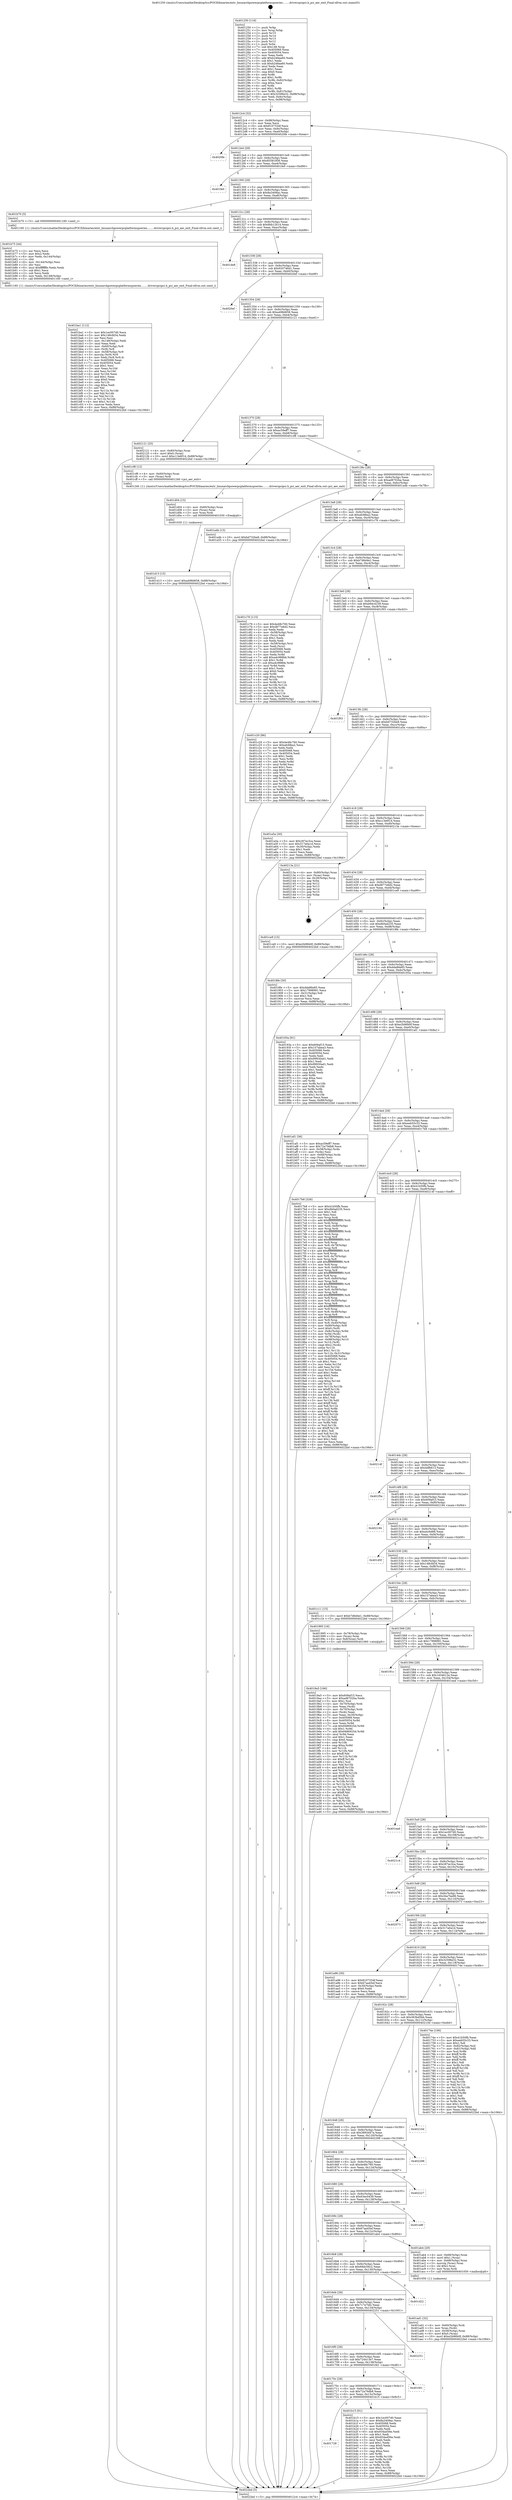 digraph "0x401250" {
  label = "0x401250 (/mnt/c/Users/mathe/Desktop/tcc/POCII/binaries/extr_linuxarchpowerpcplatformspseries........driverspcipci.h_pci_aer_exit_Final-ollvm.out::main(0))"
  labelloc = "t"
  node[shape=record]

  Entry [label="",width=0.3,height=0.3,shape=circle,fillcolor=black,style=filled]
  "0x4012c4" [label="{
     0x4012c4 [32]\l
     | [instrs]\l
     &nbsp;&nbsp;0x4012c4 \<+6\>: mov -0x88(%rbp),%eax\l
     &nbsp;&nbsp;0x4012ca \<+2\>: mov %eax,%ecx\l
     &nbsp;&nbsp;0x4012cc \<+6\>: sub $0x8107334f,%ecx\l
     &nbsp;&nbsp;0x4012d2 \<+6\>: mov %eax,-0x9c(%rbp)\l
     &nbsp;&nbsp;0x4012d8 \<+6\>: mov %ecx,-0xa0(%rbp)\l
     &nbsp;&nbsp;0x4012de \<+6\>: je 00000000004020fe \<main+0xeae\>\l
  }"]
  "0x4020fe" [label="{
     0x4020fe\l
  }", style=dashed]
  "0x4012e4" [label="{
     0x4012e4 [28]\l
     | [instrs]\l
     &nbsp;&nbsp;0x4012e4 \<+5\>: jmp 00000000004012e9 \<main+0x99\>\l
     &nbsp;&nbsp;0x4012e9 \<+6\>: mov -0x9c(%rbp),%eax\l
     &nbsp;&nbsp;0x4012ef \<+5\>: sub $0x85581856,%eax\l
     &nbsp;&nbsp;0x4012f4 \<+6\>: mov %eax,-0xa4(%rbp)\l
     &nbsp;&nbsp;0x4012fa \<+6\>: je 0000000000401fe0 \<main+0xd90\>\l
  }"]
  Exit [label="",width=0.3,height=0.3,shape=circle,fillcolor=black,style=filled,peripheries=2]
  "0x401fe0" [label="{
     0x401fe0\l
  }", style=dashed]
  "0x401300" [label="{
     0x401300 [28]\l
     | [instrs]\l
     &nbsp;&nbsp;0x401300 \<+5\>: jmp 0000000000401305 \<main+0xb5\>\l
     &nbsp;&nbsp;0x401305 \<+6\>: mov -0x9c(%rbp),%eax\l
     &nbsp;&nbsp;0x40130b \<+5\>: sub $0x8a3408ac,%eax\l
     &nbsp;&nbsp;0x401310 \<+6\>: mov %eax,-0xa8(%rbp)\l
     &nbsp;&nbsp;0x401316 \<+6\>: je 0000000000401b70 \<main+0x920\>\l
  }"]
  "0x401d13" [label="{
     0x401d13 [15]\l
     | [instrs]\l
     &nbsp;&nbsp;0x401d13 \<+10\>: movl $0xa498d658,-0x88(%rbp)\l
     &nbsp;&nbsp;0x401d1d \<+5\>: jmp 00000000004022bd \<main+0x106d\>\l
  }"]
  "0x401b70" [label="{
     0x401b70 [5]\l
     | [instrs]\l
     &nbsp;&nbsp;0x401b70 \<+5\>: call 0000000000401160 \<next_i\>\l
     | [calls]\l
     &nbsp;&nbsp;0x401160 \{1\} (/mnt/c/Users/mathe/Desktop/tcc/POCII/binaries/extr_linuxarchpowerpcplatformspseries........driverspcipci.h_pci_aer_exit_Final-ollvm.out::next_i)\l
  }"]
  "0x40131c" [label="{
     0x40131c [28]\l
     | [instrs]\l
     &nbsp;&nbsp;0x40131c \<+5\>: jmp 0000000000401321 \<main+0xd1\>\l
     &nbsp;&nbsp;0x401321 \<+6\>: mov -0x9c(%rbp),%eax\l
     &nbsp;&nbsp;0x401327 \<+5\>: sub $0x8bb12b14,%eax\l
     &nbsp;&nbsp;0x40132c \<+6\>: mov %eax,-0xac(%rbp)\l
     &nbsp;&nbsp;0x401332 \<+6\>: je 0000000000401de8 \<main+0xb98\>\l
  }"]
  "0x401d04" [label="{
     0x401d04 [15]\l
     | [instrs]\l
     &nbsp;&nbsp;0x401d04 \<+4\>: mov -0x60(%rbp),%rax\l
     &nbsp;&nbsp;0x401d08 \<+3\>: mov (%rax),%rax\l
     &nbsp;&nbsp;0x401d0b \<+3\>: mov %rax,%rdi\l
     &nbsp;&nbsp;0x401d0e \<+5\>: call 0000000000401030 \<free@plt\>\l
     | [calls]\l
     &nbsp;&nbsp;0x401030 \{1\} (unknown)\l
  }"]
  "0x401de8" [label="{
     0x401de8\l
  }", style=dashed]
  "0x401338" [label="{
     0x401338 [28]\l
     | [instrs]\l
     &nbsp;&nbsp;0x401338 \<+5\>: jmp 000000000040133d \<main+0xed\>\l
     &nbsp;&nbsp;0x40133d \<+6\>: mov -0x9c(%rbp),%eax\l
     &nbsp;&nbsp;0x401343 \<+5\>: sub $0x920746d1,%eax\l
     &nbsp;&nbsp;0x401348 \<+6\>: mov %eax,-0xb0(%rbp)\l
     &nbsp;&nbsp;0x40134e \<+6\>: je 00000000004020ef \<main+0xe9f\>\l
  }"]
  "0x401ba1" [label="{
     0x401ba1 [112]\l
     | [instrs]\l
     &nbsp;&nbsp;0x401ba1 \<+5\>: mov $0x1ec007d0,%ecx\l
     &nbsp;&nbsp;0x401ba6 \<+5\>: mov $0x148cfd34,%edx\l
     &nbsp;&nbsp;0x401bab \<+2\>: xor %esi,%esi\l
     &nbsp;&nbsp;0x401bad \<+6\>: mov -0x148(%rbp),%edi\l
     &nbsp;&nbsp;0x401bb3 \<+3\>: imul %eax,%edi\l
     &nbsp;&nbsp;0x401bb6 \<+4\>: mov -0x60(%rbp),%r8\l
     &nbsp;&nbsp;0x401bba \<+3\>: mov (%r8),%r8\l
     &nbsp;&nbsp;0x401bbd \<+4\>: mov -0x58(%rbp),%r9\l
     &nbsp;&nbsp;0x401bc1 \<+3\>: movslq (%r9),%r9\l
     &nbsp;&nbsp;0x401bc4 \<+4\>: mov %edi,(%r8,%r9,4)\l
     &nbsp;&nbsp;0x401bc8 \<+7\>: mov 0x405068,%eax\l
     &nbsp;&nbsp;0x401bcf \<+7\>: mov 0x405054,%edi\l
     &nbsp;&nbsp;0x401bd6 \<+3\>: sub $0x1,%esi\l
     &nbsp;&nbsp;0x401bd9 \<+3\>: mov %eax,%r10d\l
     &nbsp;&nbsp;0x401bdc \<+3\>: add %esi,%r10d\l
     &nbsp;&nbsp;0x401bdf \<+4\>: imul %r10d,%eax\l
     &nbsp;&nbsp;0x401be3 \<+3\>: and $0x1,%eax\l
     &nbsp;&nbsp;0x401be6 \<+3\>: cmp $0x0,%eax\l
     &nbsp;&nbsp;0x401be9 \<+4\>: sete %r11b\l
     &nbsp;&nbsp;0x401bed \<+3\>: cmp $0xa,%edi\l
     &nbsp;&nbsp;0x401bf0 \<+3\>: setl %bl\l
     &nbsp;&nbsp;0x401bf3 \<+3\>: mov %r11b,%r14b\l
     &nbsp;&nbsp;0x401bf6 \<+3\>: and %bl,%r14b\l
     &nbsp;&nbsp;0x401bf9 \<+3\>: xor %bl,%r11b\l
     &nbsp;&nbsp;0x401bfc \<+3\>: or %r11b,%r14b\l
     &nbsp;&nbsp;0x401bff \<+4\>: test $0x1,%r14b\l
     &nbsp;&nbsp;0x401c03 \<+3\>: cmovne %edx,%ecx\l
     &nbsp;&nbsp;0x401c06 \<+6\>: mov %ecx,-0x88(%rbp)\l
     &nbsp;&nbsp;0x401c0c \<+5\>: jmp 00000000004022bd \<main+0x106d\>\l
  }"]
  "0x4020ef" [label="{
     0x4020ef\l
  }", style=dashed]
  "0x401354" [label="{
     0x401354 [28]\l
     | [instrs]\l
     &nbsp;&nbsp;0x401354 \<+5\>: jmp 0000000000401359 \<main+0x109\>\l
     &nbsp;&nbsp;0x401359 \<+6\>: mov -0x9c(%rbp),%eax\l
     &nbsp;&nbsp;0x40135f \<+5\>: sub $0xa498d658,%eax\l
     &nbsp;&nbsp;0x401364 \<+6\>: mov %eax,-0xb4(%rbp)\l
     &nbsp;&nbsp;0x40136a \<+6\>: je 0000000000402121 \<main+0xed1\>\l
  }"]
  "0x401b75" [label="{
     0x401b75 [44]\l
     | [instrs]\l
     &nbsp;&nbsp;0x401b75 \<+2\>: xor %ecx,%ecx\l
     &nbsp;&nbsp;0x401b77 \<+5\>: mov $0x2,%edx\l
     &nbsp;&nbsp;0x401b7c \<+6\>: mov %edx,-0x144(%rbp)\l
     &nbsp;&nbsp;0x401b82 \<+1\>: cltd\l
     &nbsp;&nbsp;0x401b83 \<+6\>: mov -0x144(%rbp),%esi\l
     &nbsp;&nbsp;0x401b89 \<+2\>: idiv %esi\l
     &nbsp;&nbsp;0x401b8b \<+6\>: imul $0xfffffffe,%edx,%edx\l
     &nbsp;&nbsp;0x401b91 \<+3\>: sub $0x1,%ecx\l
     &nbsp;&nbsp;0x401b94 \<+2\>: sub %ecx,%edx\l
     &nbsp;&nbsp;0x401b96 \<+6\>: mov %edx,-0x148(%rbp)\l
     &nbsp;&nbsp;0x401b9c \<+5\>: call 0000000000401160 \<next_i\>\l
     | [calls]\l
     &nbsp;&nbsp;0x401160 \{1\} (/mnt/c/Users/mathe/Desktop/tcc/POCII/binaries/extr_linuxarchpowerpcplatformspseries........driverspcipci.h_pci_aer_exit_Final-ollvm.out::next_i)\l
  }"]
  "0x402121" [label="{
     0x402121 [25]\l
     | [instrs]\l
     &nbsp;&nbsp;0x402121 \<+4\>: mov -0x80(%rbp),%rax\l
     &nbsp;&nbsp;0x402125 \<+6\>: movl $0x0,(%rax)\l
     &nbsp;&nbsp;0x40212b \<+10\>: movl $0xc13e6f14,-0x88(%rbp)\l
     &nbsp;&nbsp;0x402135 \<+5\>: jmp 00000000004022bd \<main+0x106d\>\l
  }"]
  "0x401370" [label="{
     0x401370 [28]\l
     | [instrs]\l
     &nbsp;&nbsp;0x401370 \<+5\>: jmp 0000000000401375 \<main+0x125\>\l
     &nbsp;&nbsp;0x401375 \<+6\>: mov -0x9c(%rbp),%eax\l
     &nbsp;&nbsp;0x40137b \<+5\>: sub $0xac59eff7,%eax\l
     &nbsp;&nbsp;0x401380 \<+6\>: mov %eax,-0xb8(%rbp)\l
     &nbsp;&nbsp;0x401386 \<+6\>: je 0000000000401cf8 \<main+0xaa8\>\l
  }"]
  "0x401728" [label="{
     0x401728\l
  }", style=dashed]
  "0x401cf8" [label="{
     0x401cf8 [12]\l
     | [instrs]\l
     &nbsp;&nbsp;0x401cf8 \<+4\>: mov -0x60(%rbp),%rax\l
     &nbsp;&nbsp;0x401cfc \<+3\>: mov (%rax),%rdi\l
     &nbsp;&nbsp;0x401cff \<+5\>: call 0000000000401240 \<pci_aer_exit\>\l
     | [calls]\l
     &nbsp;&nbsp;0x401240 \{1\} (/mnt/c/Users/mathe/Desktop/tcc/POCII/binaries/extr_linuxarchpowerpcplatformspseries........driverspcipci.h_pci_aer_exit_Final-ollvm.out::pci_aer_exit)\l
  }"]
  "0x40138c" [label="{
     0x40138c [28]\l
     | [instrs]\l
     &nbsp;&nbsp;0x40138c \<+5\>: jmp 0000000000401391 \<main+0x141\>\l
     &nbsp;&nbsp;0x401391 \<+6\>: mov -0x9c(%rbp),%eax\l
     &nbsp;&nbsp;0x401397 \<+5\>: sub $0xad8702ba,%eax\l
     &nbsp;&nbsp;0x40139c \<+6\>: mov %eax,-0xbc(%rbp)\l
     &nbsp;&nbsp;0x4013a2 \<+6\>: je 0000000000401a4b \<main+0x7fb\>\l
  }"]
  "0x401b15" [label="{
     0x401b15 [91]\l
     | [instrs]\l
     &nbsp;&nbsp;0x401b15 \<+5\>: mov $0x1ec007d0,%eax\l
     &nbsp;&nbsp;0x401b1a \<+5\>: mov $0x8a3408ac,%ecx\l
     &nbsp;&nbsp;0x401b1f \<+7\>: mov 0x405068,%edx\l
     &nbsp;&nbsp;0x401b26 \<+7\>: mov 0x405054,%esi\l
     &nbsp;&nbsp;0x401b2d \<+2\>: mov %edx,%edi\l
     &nbsp;&nbsp;0x401b2f \<+6\>: sub $0x934ad56e,%edi\l
     &nbsp;&nbsp;0x401b35 \<+3\>: sub $0x1,%edi\l
     &nbsp;&nbsp;0x401b38 \<+6\>: add $0x934ad56e,%edi\l
     &nbsp;&nbsp;0x401b3e \<+3\>: imul %edi,%edx\l
     &nbsp;&nbsp;0x401b41 \<+3\>: and $0x1,%edx\l
     &nbsp;&nbsp;0x401b44 \<+3\>: cmp $0x0,%edx\l
     &nbsp;&nbsp;0x401b47 \<+4\>: sete %r8b\l
     &nbsp;&nbsp;0x401b4b \<+3\>: cmp $0xa,%esi\l
     &nbsp;&nbsp;0x401b4e \<+4\>: setl %r9b\l
     &nbsp;&nbsp;0x401b52 \<+3\>: mov %r8b,%r10b\l
     &nbsp;&nbsp;0x401b55 \<+3\>: and %r9b,%r10b\l
     &nbsp;&nbsp;0x401b58 \<+3\>: xor %r9b,%r8b\l
     &nbsp;&nbsp;0x401b5b \<+3\>: or %r8b,%r10b\l
     &nbsp;&nbsp;0x401b5e \<+4\>: test $0x1,%r10b\l
     &nbsp;&nbsp;0x401b62 \<+3\>: cmovne %ecx,%eax\l
     &nbsp;&nbsp;0x401b65 \<+6\>: mov %eax,-0x88(%rbp)\l
     &nbsp;&nbsp;0x401b6b \<+5\>: jmp 00000000004022bd \<main+0x106d\>\l
  }"]
  "0x401a4b" [label="{
     0x401a4b [15]\l
     | [instrs]\l
     &nbsp;&nbsp;0x401a4b \<+10\>: movl $0xbd732be9,-0x88(%rbp)\l
     &nbsp;&nbsp;0x401a55 \<+5\>: jmp 00000000004022bd \<main+0x106d\>\l
  }"]
  "0x4013a8" [label="{
     0x4013a8 [28]\l
     | [instrs]\l
     &nbsp;&nbsp;0x4013a8 \<+5\>: jmp 00000000004013ad \<main+0x15d\>\l
     &nbsp;&nbsp;0x4013ad \<+6\>: mov -0x9c(%rbp),%eax\l
     &nbsp;&nbsp;0x4013b3 \<+5\>: sub $0xafcfdba2,%eax\l
     &nbsp;&nbsp;0x4013b8 \<+6\>: mov %eax,-0xc0(%rbp)\l
     &nbsp;&nbsp;0x4013be \<+6\>: je 0000000000401c76 \<main+0xa26\>\l
  }"]
  "0x40170c" [label="{
     0x40170c [28]\l
     | [instrs]\l
     &nbsp;&nbsp;0x40170c \<+5\>: jmp 0000000000401711 \<main+0x4c1\>\l
     &nbsp;&nbsp;0x401711 \<+6\>: mov -0x9c(%rbp),%eax\l
     &nbsp;&nbsp;0x401717 \<+5\>: sub $0x72a79db8,%eax\l
     &nbsp;&nbsp;0x40171c \<+6\>: mov %eax,-0x13c(%rbp)\l
     &nbsp;&nbsp;0x401722 \<+6\>: je 0000000000401b15 \<main+0x8c5\>\l
  }"]
  "0x401c76" [label="{
     0x401c76 [115]\l
     | [instrs]\l
     &nbsp;&nbsp;0x401c76 \<+5\>: mov $0x4e48c760,%eax\l
     &nbsp;&nbsp;0x401c7b \<+5\>: mov $0xd877e6d2,%ecx\l
     &nbsp;&nbsp;0x401c80 \<+2\>: xor %edx,%edx\l
     &nbsp;&nbsp;0x401c82 \<+4\>: mov -0x58(%rbp),%rsi\l
     &nbsp;&nbsp;0x401c86 \<+2\>: mov (%rsi),%edi\l
     &nbsp;&nbsp;0x401c88 \<+3\>: sub $0x1,%edx\l
     &nbsp;&nbsp;0x401c8b \<+2\>: sub %edx,%edi\l
     &nbsp;&nbsp;0x401c8d \<+4\>: mov -0x58(%rbp),%rsi\l
     &nbsp;&nbsp;0x401c91 \<+2\>: mov %edi,(%rsi)\l
     &nbsp;&nbsp;0x401c93 \<+7\>: mov 0x405068,%edx\l
     &nbsp;&nbsp;0x401c9a \<+7\>: mov 0x405054,%edi\l
     &nbsp;&nbsp;0x401ca1 \<+3\>: mov %edx,%r8d\l
     &nbsp;&nbsp;0x401ca4 \<+7\>: add $0xa4c988bb,%r8d\l
     &nbsp;&nbsp;0x401cab \<+4\>: sub $0x1,%r8d\l
     &nbsp;&nbsp;0x401caf \<+7\>: sub $0xa4c988bb,%r8d\l
     &nbsp;&nbsp;0x401cb6 \<+4\>: imul %r8d,%edx\l
     &nbsp;&nbsp;0x401cba \<+3\>: and $0x1,%edx\l
     &nbsp;&nbsp;0x401cbd \<+3\>: cmp $0x0,%edx\l
     &nbsp;&nbsp;0x401cc0 \<+4\>: sete %r9b\l
     &nbsp;&nbsp;0x401cc4 \<+3\>: cmp $0xa,%edi\l
     &nbsp;&nbsp;0x401cc7 \<+4\>: setl %r10b\l
     &nbsp;&nbsp;0x401ccb \<+3\>: mov %r9b,%r11b\l
     &nbsp;&nbsp;0x401cce \<+3\>: and %r10b,%r11b\l
     &nbsp;&nbsp;0x401cd1 \<+3\>: xor %r10b,%r9b\l
     &nbsp;&nbsp;0x401cd4 \<+3\>: or %r9b,%r11b\l
     &nbsp;&nbsp;0x401cd7 \<+4\>: test $0x1,%r11b\l
     &nbsp;&nbsp;0x401cdb \<+3\>: cmovne %ecx,%eax\l
     &nbsp;&nbsp;0x401cde \<+6\>: mov %eax,-0x88(%rbp)\l
     &nbsp;&nbsp;0x401ce4 \<+5\>: jmp 00000000004022bd \<main+0x106d\>\l
  }"]
  "0x4013c4" [label="{
     0x4013c4 [28]\l
     | [instrs]\l
     &nbsp;&nbsp;0x4013c4 \<+5\>: jmp 00000000004013c9 \<main+0x179\>\l
     &nbsp;&nbsp;0x4013c9 \<+6\>: mov -0x9c(%rbp),%eax\l
     &nbsp;&nbsp;0x4013cf \<+5\>: sub $0xb7d6d4e1,%eax\l
     &nbsp;&nbsp;0x4013d4 \<+6\>: mov %eax,-0xc4(%rbp)\l
     &nbsp;&nbsp;0x4013da \<+6\>: je 0000000000401c20 \<main+0x9d0\>\l
  }"]
  "0x401fd1" [label="{
     0x401fd1\l
  }", style=dashed]
  "0x401c20" [label="{
     0x401c20 [86]\l
     | [instrs]\l
     &nbsp;&nbsp;0x401c20 \<+5\>: mov $0x4e48c760,%eax\l
     &nbsp;&nbsp;0x401c25 \<+5\>: mov $0xafcfdba2,%ecx\l
     &nbsp;&nbsp;0x401c2a \<+2\>: xor %edx,%edx\l
     &nbsp;&nbsp;0x401c2c \<+7\>: mov 0x405068,%esi\l
     &nbsp;&nbsp;0x401c33 \<+7\>: mov 0x405054,%edi\l
     &nbsp;&nbsp;0x401c3a \<+3\>: sub $0x1,%edx\l
     &nbsp;&nbsp;0x401c3d \<+3\>: mov %esi,%r8d\l
     &nbsp;&nbsp;0x401c40 \<+3\>: add %edx,%r8d\l
     &nbsp;&nbsp;0x401c43 \<+4\>: imul %r8d,%esi\l
     &nbsp;&nbsp;0x401c47 \<+3\>: and $0x1,%esi\l
     &nbsp;&nbsp;0x401c4a \<+3\>: cmp $0x0,%esi\l
     &nbsp;&nbsp;0x401c4d \<+4\>: sete %r9b\l
     &nbsp;&nbsp;0x401c51 \<+3\>: cmp $0xa,%edi\l
     &nbsp;&nbsp;0x401c54 \<+4\>: setl %r10b\l
     &nbsp;&nbsp;0x401c58 \<+3\>: mov %r9b,%r11b\l
     &nbsp;&nbsp;0x401c5b \<+3\>: and %r10b,%r11b\l
     &nbsp;&nbsp;0x401c5e \<+3\>: xor %r10b,%r9b\l
     &nbsp;&nbsp;0x401c61 \<+3\>: or %r9b,%r11b\l
     &nbsp;&nbsp;0x401c64 \<+4\>: test $0x1,%r11b\l
     &nbsp;&nbsp;0x401c68 \<+3\>: cmovne %ecx,%eax\l
     &nbsp;&nbsp;0x401c6b \<+6\>: mov %eax,-0x88(%rbp)\l
     &nbsp;&nbsp;0x401c71 \<+5\>: jmp 00000000004022bd \<main+0x106d\>\l
  }"]
  "0x4013e0" [label="{
     0x4013e0 [28]\l
     | [instrs]\l
     &nbsp;&nbsp;0x4013e0 \<+5\>: jmp 00000000004013e5 \<main+0x195\>\l
     &nbsp;&nbsp;0x4013e5 \<+6\>: mov -0x9c(%rbp),%eax\l
     &nbsp;&nbsp;0x4013eb \<+5\>: sub $0xb84c4239,%eax\l
     &nbsp;&nbsp;0x4013f0 \<+6\>: mov %eax,-0xc8(%rbp)\l
     &nbsp;&nbsp;0x4013f6 \<+6\>: je 0000000000401f03 \<main+0xcb3\>\l
  }"]
  "0x4016f0" [label="{
     0x4016f0 [28]\l
     | [instrs]\l
     &nbsp;&nbsp;0x4016f0 \<+5\>: jmp 00000000004016f5 \<main+0x4a5\>\l
     &nbsp;&nbsp;0x4016f5 \<+6\>: mov -0x9c(%rbp),%eax\l
     &nbsp;&nbsp;0x4016fb \<+5\>: sub $0x724413e7,%eax\l
     &nbsp;&nbsp;0x401700 \<+6\>: mov %eax,-0x138(%rbp)\l
     &nbsp;&nbsp;0x401706 \<+6\>: je 0000000000401fd1 \<main+0xd81\>\l
  }"]
  "0x401f03" [label="{
     0x401f03\l
  }", style=dashed]
  "0x4013fc" [label="{
     0x4013fc [28]\l
     | [instrs]\l
     &nbsp;&nbsp;0x4013fc \<+5\>: jmp 0000000000401401 \<main+0x1b1\>\l
     &nbsp;&nbsp;0x401401 \<+6\>: mov -0x9c(%rbp),%eax\l
     &nbsp;&nbsp;0x401407 \<+5\>: sub $0xbd732be9,%eax\l
     &nbsp;&nbsp;0x40140c \<+6\>: mov %eax,-0xcc(%rbp)\l
     &nbsp;&nbsp;0x401412 \<+6\>: je 0000000000401a5a \<main+0x80a\>\l
  }"]
  "0x402251" [label="{
     0x402251\l
  }", style=dashed]
  "0x401a5a" [label="{
     0x401a5a [30]\l
     | [instrs]\l
     &nbsp;&nbsp;0x401a5a \<+5\>: mov $0x287ec3ca,%eax\l
     &nbsp;&nbsp;0x401a5f \<+5\>: mov $0x317a0a1d,%ecx\l
     &nbsp;&nbsp;0x401a64 \<+3\>: mov -0x30(%rbp),%edx\l
     &nbsp;&nbsp;0x401a67 \<+3\>: cmp $0x1,%edx\l
     &nbsp;&nbsp;0x401a6a \<+3\>: cmovl %ecx,%eax\l
     &nbsp;&nbsp;0x401a6d \<+6\>: mov %eax,-0x88(%rbp)\l
     &nbsp;&nbsp;0x401a73 \<+5\>: jmp 00000000004022bd \<main+0x106d\>\l
  }"]
  "0x401418" [label="{
     0x401418 [28]\l
     | [instrs]\l
     &nbsp;&nbsp;0x401418 \<+5\>: jmp 000000000040141d \<main+0x1cd\>\l
     &nbsp;&nbsp;0x40141d \<+6\>: mov -0x9c(%rbp),%eax\l
     &nbsp;&nbsp;0x401423 \<+5\>: sub $0xc13e6f14,%eax\l
     &nbsp;&nbsp;0x401428 \<+6\>: mov %eax,-0xd0(%rbp)\l
     &nbsp;&nbsp;0x40142e \<+6\>: je 000000000040213a \<main+0xeea\>\l
  }"]
  "0x4016d4" [label="{
     0x4016d4 [28]\l
     | [instrs]\l
     &nbsp;&nbsp;0x4016d4 \<+5\>: jmp 00000000004016d9 \<main+0x489\>\l
     &nbsp;&nbsp;0x4016d9 \<+6\>: mov -0x9c(%rbp),%eax\l
     &nbsp;&nbsp;0x4016df \<+5\>: sub $0x717e7bfc,%eax\l
     &nbsp;&nbsp;0x4016e4 \<+6\>: mov %eax,-0x134(%rbp)\l
     &nbsp;&nbsp;0x4016ea \<+6\>: je 0000000000402251 \<main+0x1001\>\l
  }"]
  "0x40213a" [label="{
     0x40213a [21]\l
     | [instrs]\l
     &nbsp;&nbsp;0x40213a \<+4\>: mov -0x80(%rbp),%rax\l
     &nbsp;&nbsp;0x40213e \<+2\>: mov (%rax),%eax\l
     &nbsp;&nbsp;0x402140 \<+4\>: lea -0x28(%rbp),%rsp\l
     &nbsp;&nbsp;0x402144 \<+1\>: pop %rbx\l
     &nbsp;&nbsp;0x402145 \<+2\>: pop %r12\l
     &nbsp;&nbsp;0x402147 \<+2\>: pop %r13\l
     &nbsp;&nbsp;0x402149 \<+2\>: pop %r14\l
     &nbsp;&nbsp;0x40214b \<+2\>: pop %r15\l
     &nbsp;&nbsp;0x40214d \<+1\>: pop %rbp\l
     &nbsp;&nbsp;0x40214e \<+1\>: ret\l
  }"]
  "0x401434" [label="{
     0x401434 [28]\l
     | [instrs]\l
     &nbsp;&nbsp;0x401434 \<+5\>: jmp 0000000000401439 \<main+0x1e9\>\l
     &nbsp;&nbsp;0x401439 \<+6\>: mov -0x9c(%rbp),%eax\l
     &nbsp;&nbsp;0x40143f \<+5\>: sub $0xd877e6d2,%eax\l
     &nbsp;&nbsp;0x401444 \<+6\>: mov %eax,-0xd4(%rbp)\l
     &nbsp;&nbsp;0x40144a \<+6\>: je 0000000000401ce9 \<main+0xa99\>\l
  }"]
  "0x401d22" [label="{
     0x401d22\l
  }", style=dashed]
  "0x401ce9" [label="{
     0x401ce9 [15]\l
     | [instrs]\l
     &nbsp;&nbsp;0x401ce9 \<+10\>: movl $0xe2b96b0f,-0x88(%rbp)\l
     &nbsp;&nbsp;0x401cf3 \<+5\>: jmp 00000000004022bd \<main+0x106d\>\l
  }"]
  "0x401450" [label="{
     0x401450 [28]\l
     | [instrs]\l
     &nbsp;&nbsp;0x401450 \<+5\>: jmp 0000000000401455 \<main+0x205\>\l
     &nbsp;&nbsp;0x401455 \<+6\>: mov -0x9c(%rbp),%eax\l
     &nbsp;&nbsp;0x40145b \<+5\>: sub $0xdb0ad235,%eax\l
     &nbsp;&nbsp;0x401460 \<+6\>: mov %eax,-0xd8(%rbp)\l
     &nbsp;&nbsp;0x401466 \<+6\>: je 00000000004018fe \<main+0x6ae\>\l
  }"]
  "0x401ad1" [label="{
     0x401ad1 [32]\l
     | [instrs]\l
     &nbsp;&nbsp;0x401ad1 \<+4\>: mov -0x60(%rbp),%rdi\l
     &nbsp;&nbsp;0x401ad5 \<+3\>: mov %rax,(%rdi)\l
     &nbsp;&nbsp;0x401ad8 \<+4\>: mov -0x58(%rbp),%rax\l
     &nbsp;&nbsp;0x401adc \<+6\>: movl $0x0,(%rax)\l
     &nbsp;&nbsp;0x401ae2 \<+10\>: movl $0xe2b96b0f,-0x88(%rbp)\l
     &nbsp;&nbsp;0x401aec \<+5\>: jmp 00000000004022bd \<main+0x106d\>\l
  }"]
  "0x4018fe" [label="{
     0x4018fe [30]\l
     | [instrs]\l
     &nbsp;&nbsp;0x4018fe \<+5\>: mov $0xdda86e85,%eax\l
     &nbsp;&nbsp;0x401903 \<+5\>: mov $0x17998991,%ecx\l
     &nbsp;&nbsp;0x401908 \<+3\>: mov -0x31(%rbp),%dl\l
     &nbsp;&nbsp;0x40190b \<+3\>: test $0x1,%dl\l
     &nbsp;&nbsp;0x40190e \<+3\>: cmovne %ecx,%eax\l
     &nbsp;&nbsp;0x401911 \<+6\>: mov %eax,-0x88(%rbp)\l
     &nbsp;&nbsp;0x401917 \<+5\>: jmp 00000000004022bd \<main+0x106d\>\l
  }"]
  "0x40146c" [label="{
     0x40146c [28]\l
     | [instrs]\l
     &nbsp;&nbsp;0x40146c \<+5\>: jmp 0000000000401471 \<main+0x221\>\l
     &nbsp;&nbsp;0x401471 \<+6\>: mov -0x9c(%rbp),%eax\l
     &nbsp;&nbsp;0x401477 \<+5\>: sub $0xdda86e85,%eax\l
     &nbsp;&nbsp;0x40147c \<+6\>: mov %eax,-0xdc(%rbp)\l
     &nbsp;&nbsp;0x401482 \<+6\>: je 000000000040193a \<main+0x6ea\>\l
  }"]
  "0x4016b8" [label="{
     0x4016b8 [28]\l
     | [instrs]\l
     &nbsp;&nbsp;0x4016b8 \<+5\>: jmp 00000000004016bd \<main+0x46d\>\l
     &nbsp;&nbsp;0x4016bd \<+6\>: mov -0x9c(%rbp),%eax\l
     &nbsp;&nbsp;0x4016c3 \<+5\>: sub $0x68dc56c2,%eax\l
     &nbsp;&nbsp;0x4016c8 \<+6\>: mov %eax,-0x130(%rbp)\l
     &nbsp;&nbsp;0x4016ce \<+6\>: je 0000000000401d22 \<main+0xad2\>\l
  }"]
  "0x40193a" [label="{
     0x40193a [91]\l
     | [instrs]\l
     &nbsp;&nbsp;0x40193a \<+5\>: mov $0x609af15,%eax\l
     &nbsp;&nbsp;0x40193f \<+5\>: mov $0x157abea3,%ecx\l
     &nbsp;&nbsp;0x401944 \<+7\>: mov 0x405068,%edx\l
     &nbsp;&nbsp;0x40194b \<+7\>: mov 0x405054,%esi\l
     &nbsp;&nbsp;0x401952 \<+2\>: mov %edx,%edi\l
     &nbsp;&nbsp;0x401954 \<+6\>: add $0x99930ad1,%edi\l
     &nbsp;&nbsp;0x40195a \<+3\>: sub $0x1,%edi\l
     &nbsp;&nbsp;0x40195d \<+6\>: sub $0x99930ad1,%edi\l
     &nbsp;&nbsp;0x401963 \<+3\>: imul %edi,%edx\l
     &nbsp;&nbsp;0x401966 \<+3\>: and $0x1,%edx\l
     &nbsp;&nbsp;0x401969 \<+3\>: cmp $0x0,%edx\l
     &nbsp;&nbsp;0x40196c \<+4\>: sete %r8b\l
     &nbsp;&nbsp;0x401970 \<+3\>: cmp $0xa,%esi\l
     &nbsp;&nbsp;0x401973 \<+4\>: setl %r9b\l
     &nbsp;&nbsp;0x401977 \<+3\>: mov %r8b,%r10b\l
     &nbsp;&nbsp;0x40197a \<+3\>: and %r9b,%r10b\l
     &nbsp;&nbsp;0x40197d \<+3\>: xor %r9b,%r8b\l
     &nbsp;&nbsp;0x401980 \<+3\>: or %r8b,%r10b\l
     &nbsp;&nbsp;0x401983 \<+4\>: test $0x1,%r10b\l
     &nbsp;&nbsp;0x401987 \<+3\>: cmovne %ecx,%eax\l
     &nbsp;&nbsp;0x40198a \<+6\>: mov %eax,-0x88(%rbp)\l
     &nbsp;&nbsp;0x401990 \<+5\>: jmp 00000000004022bd \<main+0x106d\>\l
  }"]
  "0x401488" [label="{
     0x401488 [28]\l
     | [instrs]\l
     &nbsp;&nbsp;0x401488 \<+5\>: jmp 000000000040148d \<main+0x23d\>\l
     &nbsp;&nbsp;0x40148d \<+6\>: mov -0x9c(%rbp),%eax\l
     &nbsp;&nbsp;0x401493 \<+5\>: sub $0xe2b96b0f,%eax\l
     &nbsp;&nbsp;0x401498 \<+6\>: mov %eax,-0xe0(%rbp)\l
     &nbsp;&nbsp;0x40149e \<+6\>: je 0000000000401af1 \<main+0x8a1\>\l
  }"]
  "0x401ab4" [label="{
     0x401ab4 [29]\l
     | [instrs]\l
     &nbsp;&nbsp;0x401ab4 \<+4\>: mov -0x68(%rbp),%rax\l
     &nbsp;&nbsp;0x401ab8 \<+6\>: movl $0x1,(%rax)\l
     &nbsp;&nbsp;0x401abe \<+4\>: mov -0x68(%rbp),%rax\l
     &nbsp;&nbsp;0x401ac2 \<+3\>: movslq (%rax),%rax\l
     &nbsp;&nbsp;0x401ac5 \<+4\>: shl $0x2,%rax\l
     &nbsp;&nbsp;0x401ac9 \<+3\>: mov %rax,%rdi\l
     &nbsp;&nbsp;0x401acc \<+5\>: call 0000000000401050 \<malloc@plt\>\l
     | [calls]\l
     &nbsp;&nbsp;0x401050 \{1\} (unknown)\l
  }"]
  "0x401af1" [label="{
     0x401af1 [36]\l
     | [instrs]\l
     &nbsp;&nbsp;0x401af1 \<+5\>: mov $0xac59eff7,%eax\l
     &nbsp;&nbsp;0x401af6 \<+5\>: mov $0x72a79db8,%ecx\l
     &nbsp;&nbsp;0x401afb \<+4\>: mov -0x58(%rbp),%rdx\l
     &nbsp;&nbsp;0x401aff \<+2\>: mov (%rdx),%esi\l
     &nbsp;&nbsp;0x401b01 \<+4\>: mov -0x68(%rbp),%rdx\l
     &nbsp;&nbsp;0x401b05 \<+2\>: cmp (%rdx),%esi\l
     &nbsp;&nbsp;0x401b07 \<+3\>: cmovl %ecx,%eax\l
     &nbsp;&nbsp;0x401b0a \<+6\>: mov %eax,-0x88(%rbp)\l
     &nbsp;&nbsp;0x401b10 \<+5\>: jmp 00000000004022bd \<main+0x106d\>\l
  }"]
  "0x4014a4" [label="{
     0x4014a4 [28]\l
     | [instrs]\l
     &nbsp;&nbsp;0x4014a4 \<+5\>: jmp 00000000004014a9 \<main+0x259\>\l
     &nbsp;&nbsp;0x4014a9 \<+6\>: mov -0x9c(%rbp),%eax\l
     &nbsp;&nbsp;0x4014af \<+5\>: sub $0xeeb55c33,%eax\l
     &nbsp;&nbsp;0x4014b4 \<+6\>: mov %eax,-0xe4(%rbp)\l
     &nbsp;&nbsp;0x4014ba \<+6\>: je 00000000004017b8 \<main+0x568\>\l
  }"]
  "0x40169c" [label="{
     0x40169c [28]\l
     | [instrs]\l
     &nbsp;&nbsp;0x40169c \<+5\>: jmp 00000000004016a1 \<main+0x451\>\l
     &nbsp;&nbsp;0x4016a1 \<+6\>: mov -0x9c(%rbp),%eax\l
     &nbsp;&nbsp;0x4016a7 \<+5\>: sub $0x67aa45ef,%eax\l
     &nbsp;&nbsp;0x4016ac \<+6\>: mov %eax,-0x12c(%rbp)\l
     &nbsp;&nbsp;0x4016b2 \<+6\>: je 0000000000401ab4 \<main+0x864\>\l
  }"]
  "0x4017b8" [label="{
     0x4017b8 [326]\l
     | [instrs]\l
     &nbsp;&nbsp;0x4017b8 \<+5\>: mov $0x41b50fb,%eax\l
     &nbsp;&nbsp;0x4017bd \<+5\>: mov $0xdb0ad235,%ecx\l
     &nbsp;&nbsp;0x4017c2 \<+2\>: mov $0x1,%dl\l
     &nbsp;&nbsp;0x4017c4 \<+2\>: xor %esi,%esi\l
     &nbsp;&nbsp;0x4017c6 \<+3\>: mov %rsp,%rdi\l
     &nbsp;&nbsp;0x4017c9 \<+4\>: add $0xfffffffffffffff0,%rdi\l
     &nbsp;&nbsp;0x4017cd \<+3\>: mov %rdi,%rsp\l
     &nbsp;&nbsp;0x4017d0 \<+4\>: mov %rdi,-0x80(%rbp)\l
     &nbsp;&nbsp;0x4017d4 \<+3\>: mov %rsp,%rdi\l
     &nbsp;&nbsp;0x4017d7 \<+4\>: add $0xfffffffffffffff0,%rdi\l
     &nbsp;&nbsp;0x4017db \<+3\>: mov %rdi,%rsp\l
     &nbsp;&nbsp;0x4017de \<+3\>: mov %rsp,%r8\l
     &nbsp;&nbsp;0x4017e1 \<+4\>: add $0xfffffffffffffff0,%r8\l
     &nbsp;&nbsp;0x4017e5 \<+3\>: mov %r8,%rsp\l
     &nbsp;&nbsp;0x4017e8 \<+4\>: mov %r8,-0x78(%rbp)\l
     &nbsp;&nbsp;0x4017ec \<+3\>: mov %rsp,%r8\l
     &nbsp;&nbsp;0x4017ef \<+4\>: add $0xfffffffffffffff0,%r8\l
     &nbsp;&nbsp;0x4017f3 \<+3\>: mov %r8,%rsp\l
     &nbsp;&nbsp;0x4017f6 \<+4\>: mov %r8,-0x70(%rbp)\l
     &nbsp;&nbsp;0x4017fa \<+3\>: mov %rsp,%r8\l
     &nbsp;&nbsp;0x4017fd \<+4\>: add $0xfffffffffffffff0,%r8\l
     &nbsp;&nbsp;0x401801 \<+3\>: mov %r8,%rsp\l
     &nbsp;&nbsp;0x401804 \<+4\>: mov %r8,-0x68(%rbp)\l
     &nbsp;&nbsp;0x401808 \<+3\>: mov %rsp,%r8\l
     &nbsp;&nbsp;0x40180b \<+4\>: add $0xfffffffffffffff0,%r8\l
     &nbsp;&nbsp;0x40180f \<+3\>: mov %r8,%rsp\l
     &nbsp;&nbsp;0x401812 \<+4\>: mov %r8,-0x60(%rbp)\l
     &nbsp;&nbsp;0x401816 \<+3\>: mov %rsp,%r8\l
     &nbsp;&nbsp;0x401819 \<+4\>: add $0xfffffffffffffff0,%r8\l
     &nbsp;&nbsp;0x40181d \<+3\>: mov %r8,%rsp\l
     &nbsp;&nbsp;0x401820 \<+4\>: mov %r8,-0x58(%rbp)\l
     &nbsp;&nbsp;0x401824 \<+3\>: mov %rsp,%r8\l
     &nbsp;&nbsp;0x401827 \<+4\>: add $0xfffffffffffffff0,%r8\l
     &nbsp;&nbsp;0x40182b \<+3\>: mov %r8,%rsp\l
     &nbsp;&nbsp;0x40182e \<+4\>: mov %r8,-0x50(%rbp)\l
     &nbsp;&nbsp;0x401832 \<+3\>: mov %rsp,%r8\l
     &nbsp;&nbsp;0x401835 \<+4\>: add $0xfffffffffffffff0,%r8\l
     &nbsp;&nbsp;0x401839 \<+3\>: mov %r8,%rsp\l
     &nbsp;&nbsp;0x40183c \<+4\>: mov %r8,-0x48(%rbp)\l
     &nbsp;&nbsp;0x401840 \<+3\>: mov %rsp,%r8\l
     &nbsp;&nbsp;0x401843 \<+4\>: add $0xfffffffffffffff0,%r8\l
     &nbsp;&nbsp;0x401847 \<+3\>: mov %r8,%rsp\l
     &nbsp;&nbsp;0x40184a \<+4\>: mov %r8,-0x40(%rbp)\l
     &nbsp;&nbsp;0x40184e \<+4\>: mov -0x80(%rbp),%r8\l
     &nbsp;&nbsp;0x401852 \<+7\>: movl $0x0,(%r8)\l
     &nbsp;&nbsp;0x401859 \<+7\>: mov -0x8c(%rbp),%r9d\l
     &nbsp;&nbsp;0x401860 \<+3\>: mov %r9d,(%rdi)\l
     &nbsp;&nbsp;0x401863 \<+4\>: mov -0x78(%rbp),%r8\l
     &nbsp;&nbsp;0x401867 \<+7\>: mov -0x98(%rbp),%r10\l
     &nbsp;&nbsp;0x40186e \<+3\>: mov %r10,(%r8)\l
     &nbsp;&nbsp;0x401871 \<+3\>: cmpl $0x2,(%rdi)\l
     &nbsp;&nbsp;0x401874 \<+4\>: setne %r11b\l
     &nbsp;&nbsp;0x401878 \<+4\>: and $0x1,%r11b\l
     &nbsp;&nbsp;0x40187c \<+4\>: mov %r11b,-0x31(%rbp)\l
     &nbsp;&nbsp;0x401880 \<+7\>: mov 0x405068,%ebx\l
     &nbsp;&nbsp;0x401887 \<+8\>: mov 0x405054,%r14d\l
     &nbsp;&nbsp;0x40188f \<+3\>: sub $0x1,%esi\l
     &nbsp;&nbsp;0x401892 \<+3\>: mov %ebx,%r15d\l
     &nbsp;&nbsp;0x401895 \<+3\>: add %esi,%r15d\l
     &nbsp;&nbsp;0x401898 \<+4\>: imul %r15d,%ebx\l
     &nbsp;&nbsp;0x40189c \<+3\>: and $0x1,%ebx\l
     &nbsp;&nbsp;0x40189f \<+3\>: cmp $0x0,%ebx\l
     &nbsp;&nbsp;0x4018a2 \<+4\>: sete %r11b\l
     &nbsp;&nbsp;0x4018a6 \<+4\>: cmp $0xa,%r14d\l
     &nbsp;&nbsp;0x4018aa \<+4\>: setl %r12b\l
     &nbsp;&nbsp;0x4018ae \<+3\>: mov %r11b,%r13b\l
     &nbsp;&nbsp;0x4018b1 \<+4\>: xor $0xff,%r13b\l
     &nbsp;&nbsp;0x4018b5 \<+3\>: mov %r12b,%sil\l
     &nbsp;&nbsp;0x4018b8 \<+4\>: xor $0xff,%sil\l
     &nbsp;&nbsp;0x4018bc \<+3\>: xor $0x1,%dl\l
     &nbsp;&nbsp;0x4018bf \<+3\>: mov %r13b,%dil\l
     &nbsp;&nbsp;0x4018c2 \<+4\>: and $0xff,%dil\l
     &nbsp;&nbsp;0x4018c6 \<+3\>: and %dl,%r11b\l
     &nbsp;&nbsp;0x4018c9 \<+3\>: mov %sil,%r8b\l
     &nbsp;&nbsp;0x4018cc \<+4\>: and $0xff,%r8b\l
     &nbsp;&nbsp;0x4018d0 \<+3\>: and %dl,%r12b\l
     &nbsp;&nbsp;0x4018d3 \<+3\>: or %r11b,%dil\l
     &nbsp;&nbsp;0x4018d6 \<+3\>: or %r12b,%r8b\l
     &nbsp;&nbsp;0x4018d9 \<+3\>: xor %r8b,%dil\l
     &nbsp;&nbsp;0x4018dc \<+3\>: or %sil,%r13b\l
     &nbsp;&nbsp;0x4018df \<+4\>: xor $0xff,%r13b\l
     &nbsp;&nbsp;0x4018e3 \<+3\>: or $0x1,%dl\l
     &nbsp;&nbsp;0x4018e6 \<+3\>: and %dl,%r13b\l
     &nbsp;&nbsp;0x4018e9 \<+3\>: or %r13b,%dil\l
     &nbsp;&nbsp;0x4018ec \<+4\>: test $0x1,%dil\l
     &nbsp;&nbsp;0x4018f0 \<+3\>: cmovne %ecx,%eax\l
     &nbsp;&nbsp;0x4018f3 \<+6\>: mov %eax,-0x88(%rbp)\l
     &nbsp;&nbsp;0x4018f9 \<+5\>: jmp 00000000004022bd \<main+0x106d\>\l
  }"]
  "0x4014c0" [label="{
     0x4014c0 [28]\l
     | [instrs]\l
     &nbsp;&nbsp;0x4014c0 \<+5\>: jmp 00000000004014c5 \<main+0x275\>\l
     &nbsp;&nbsp;0x4014c5 \<+6\>: mov -0x9c(%rbp),%eax\l
     &nbsp;&nbsp;0x4014cb \<+5\>: sub $0x41b50fb,%eax\l
     &nbsp;&nbsp;0x4014d0 \<+6\>: mov %eax,-0xe8(%rbp)\l
     &nbsp;&nbsp;0x4014d6 \<+6\>: je 000000000040214f \<main+0xeff\>\l
  }"]
  "0x401e8f" [label="{
     0x401e8f\l
  }", style=dashed]
  "0x40214f" [label="{
     0x40214f\l
  }", style=dashed]
  "0x4014dc" [label="{
     0x4014dc [28]\l
     | [instrs]\l
     &nbsp;&nbsp;0x4014dc \<+5\>: jmp 00000000004014e1 \<main+0x291\>\l
     &nbsp;&nbsp;0x4014e1 \<+6\>: mov -0x9c(%rbp),%eax\l
     &nbsp;&nbsp;0x4014e7 \<+5\>: sub $0x4dfb613,%eax\l
     &nbsp;&nbsp;0x4014ec \<+6\>: mov %eax,-0xec(%rbp)\l
     &nbsp;&nbsp;0x4014f2 \<+6\>: je 0000000000401f5e \<main+0xd0e\>\l
  }"]
  "0x401680" [label="{
     0x401680 [28]\l
     | [instrs]\l
     &nbsp;&nbsp;0x401680 \<+5\>: jmp 0000000000401685 \<main+0x435\>\l
     &nbsp;&nbsp;0x401685 \<+6\>: mov -0x9c(%rbp),%eax\l
     &nbsp;&nbsp;0x40168b \<+5\>: sub $0x63ec0439,%eax\l
     &nbsp;&nbsp;0x401690 \<+6\>: mov %eax,-0x128(%rbp)\l
     &nbsp;&nbsp;0x401696 \<+6\>: je 0000000000401e8f \<main+0xc3f\>\l
  }"]
  "0x401f5e" [label="{
     0x401f5e\l
  }", style=dashed]
  "0x4014f8" [label="{
     0x4014f8 [28]\l
     | [instrs]\l
     &nbsp;&nbsp;0x4014f8 \<+5\>: jmp 00000000004014fd \<main+0x2ad\>\l
     &nbsp;&nbsp;0x4014fd \<+6\>: mov -0x9c(%rbp),%eax\l
     &nbsp;&nbsp;0x401503 \<+5\>: sub $0x609af15,%eax\l
     &nbsp;&nbsp;0x401508 \<+6\>: mov %eax,-0xf0(%rbp)\l
     &nbsp;&nbsp;0x40150e \<+6\>: je 0000000000402194 \<main+0xf44\>\l
  }"]
  "0x402227" [label="{
     0x402227\l
  }", style=dashed]
  "0x402194" [label="{
     0x402194\l
  }", style=dashed]
  "0x401514" [label="{
     0x401514 [28]\l
     | [instrs]\l
     &nbsp;&nbsp;0x401514 \<+5\>: jmp 0000000000401519 \<main+0x2c9\>\l
     &nbsp;&nbsp;0x401519 \<+6\>: mov -0x9c(%rbp),%eax\l
     &nbsp;&nbsp;0x40151f \<+5\>: sub $0xa4c6d66,%eax\l
     &nbsp;&nbsp;0x401524 \<+6\>: mov %eax,-0xf4(%rbp)\l
     &nbsp;&nbsp;0x40152a \<+6\>: je 0000000000401d5f \<main+0xb0f\>\l
  }"]
  "0x401664" [label="{
     0x401664 [28]\l
     | [instrs]\l
     &nbsp;&nbsp;0x401664 \<+5\>: jmp 0000000000401669 \<main+0x419\>\l
     &nbsp;&nbsp;0x401669 \<+6\>: mov -0x9c(%rbp),%eax\l
     &nbsp;&nbsp;0x40166f \<+5\>: sub $0x4e48c760,%eax\l
     &nbsp;&nbsp;0x401674 \<+6\>: mov %eax,-0x124(%rbp)\l
     &nbsp;&nbsp;0x40167a \<+6\>: je 0000000000402227 \<main+0xfd7\>\l
  }"]
  "0x401d5f" [label="{
     0x401d5f\l
  }", style=dashed]
  "0x401530" [label="{
     0x401530 [28]\l
     | [instrs]\l
     &nbsp;&nbsp;0x401530 \<+5\>: jmp 0000000000401535 \<main+0x2e5\>\l
     &nbsp;&nbsp;0x401535 \<+6\>: mov -0x9c(%rbp),%eax\l
     &nbsp;&nbsp;0x40153b \<+5\>: sub $0x148cfd34,%eax\l
     &nbsp;&nbsp;0x401540 \<+6\>: mov %eax,-0xf8(%rbp)\l
     &nbsp;&nbsp;0x401546 \<+6\>: je 0000000000401c11 \<main+0x9c1\>\l
  }"]
  "0x402298" [label="{
     0x402298\l
  }", style=dashed]
  "0x401c11" [label="{
     0x401c11 [15]\l
     | [instrs]\l
     &nbsp;&nbsp;0x401c11 \<+10\>: movl $0xb7d6d4e1,-0x88(%rbp)\l
     &nbsp;&nbsp;0x401c1b \<+5\>: jmp 00000000004022bd \<main+0x106d\>\l
  }"]
  "0x40154c" [label="{
     0x40154c [28]\l
     | [instrs]\l
     &nbsp;&nbsp;0x40154c \<+5\>: jmp 0000000000401551 \<main+0x301\>\l
     &nbsp;&nbsp;0x401551 \<+6\>: mov -0x9c(%rbp),%eax\l
     &nbsp;&nbsp;0x401557 \<+5\>: sub $0x157abea3,%eax\l
     &nbsp;&nbsp;0x40155c \<+6\>: mov %eax,-0xfc(%rbp)\l
     &nbsp;&nbsp;0x401562 \<+6\>: je 0000000000401995 \<main+0x745\>\l
  }"]
  "0x401648" [label="{
     0x401648 [28]\l
     | [instrs]\l
     &nbsp;&nbsp;0x401648 \<+5\>: jmp 000000000040164d \<main+0x3fd\>\l
     &nbsp;&nbsp;0x40164d \<+6\>: mov -0x9c(%rbp),%eax\l
     &nbsp;&nbsp;0x401653 \<+5\>: sub $0x3893d47a,%eax\l
     &nbsp;&nbsp;0x401658 \<+6\>: mov %eax,-0x120(%rbp)\l
     &nbsp;&nbsp;0x40165e \<+6\>: je 0000000000402298 \<main+0x1048\>\l
  }"]
  "0x401995" [label="{
     0x401995 [16]\l
     | [instrs]\l
     &nbsp;&nbsp;0x401995 \<+4\>: mov -0x78(%rbp),%rax\l
     &nbsp;&nbsp;0x401999 \<+3\>: mov (%rax),%rax\l
     &nbsp;&nbsp;0x40199c \<+4\>: mov 0x8(%rax),%rdi\l
     &nbsp;&nbsp;0x4019a0 \<+5\>: call 0000000000401060 \<atoi@plt\>\l
     | [calls]\l
     &nbsp;&nbsp;0x401060 \{1\} (unknown)\l
  }"]
  "0x401568" [label="{
     0x401568 [28]\l
     | [instrs]\l
     &nbsp;&nbsp;0x401568 \<+5\>: jmp 000000000040156d \<main+0x31d\>\l
     &nbsp;&nbsp;0x40156d \<+6\>: mov -0x9c(%rbp),%eax\l
     &nbsp;&nbsp;0x401573 \<+5\>: sub $0x17998991,%eax\l
     &nbsp;&nbsp;0x401578 \<+6\>: mov %eax,-0x100(%rbp)\l
     &nbsp;&nbsp;0x40157e \<+6\>: je 000000000040191c \<main+0x6cc\>\l
  }"]
  "0x40210d" [label="{
     0x40210d\l
  }", style=dashed]
  "0x40191c" [label="{
     0x40191c\l
  }", style=dashed]
  "0x401584" [label="{
     0x401584 [28]\l
     | [instrs]\l
     &nbsp;&nbsp;0x401584 \<+5\>: jmp 0000000000401589 \<main+0x339\>\l
     &nbsp;&nbsp;0x401589 \<+6\>: mov -0x9c(%rbp),%eax\l
     &nbsp;&nbsp;0x40158f \<+5\>: sub $0x1d34612e,%eax\l
     &nbsp;&nbsp;0x401594 \<+6\>: mov %eax,-0x104(%rbp)\l
     &nbsp;&nbsp;0x40159a \<+6\>: je 0000000000401ead \<main+0xc5d\>\l
  }"]
  "0x4019a5" [label="{
     0x4019a5 [166]\l
     | [instrs]\l
     &nbsp;&nbsp;0x4019a5 \<+5\>: mov $0x609af15,%ecx\l
     &nbsp;&nbsp;0x4019aa \<+5\>: mov $0xad8702ba,%edx\l
     &nbsp;&nbsp;0x4019af \<+3\>: mov $0x1,%sil\l
     &nbsp;&nbsp;0x4019b2 \<+4\>: mov -0x70(%rbp),%rdi\l
     &nbsp;&nbsp;0x4019b6 \<+2\>: mov %eax,(%rdi)\l
     &nbsp;&nbsp;0x4019b8 \<+4\>: mov -0x70(%rbp),%rdi\l
     &nbsp;&nbsp;0x4019bc \<+2\>: mov (%rdi),%eax\l
     &nbsp;&nbsp;0x4019be \<+3\>: mov %eax,-0x30(%rbp)\l
     &nbsp;&nbsp;0x4019c1 \<+7\>: mov 0x405068,%eax\l
     &nbsp;&nbsp;0x4019c8 \<+8\>: mov 0x405054,%r8d\l
     &nbsp;&nbsp;0x4019d0 \<+3\>: mov %eax,%r9d\l
     &nbsp;&nbsp;0x4019d3 \<+7\>: sub $0x9486925d,%r9d\l
     &nbsp;&nbsp;0x4019da \<+4\>: sub $0x1,%r9d\l
     &nbsp;&nbsp;0x4019de \<+7\>: add $0x9486925d,%r9d\l
     &nbsp;&nbsp;0x4019e5 \<+4\>: imul %r9d,%eax\l
     &nbsp;&nbsp;0x4019e9 \<+3\>: and $0x1,%eax\l
     &nbsp;&nbsp;0x4019ec \<+3\>: cmp $0x0,%eax\l
     &nbsp;&nbsp;0x4019ef \<+4\>: sete %r10b\l
     &nbsp;&nbsp;0x4019f3 \<+4\>: cmp $0xa,%r8d\l
     &nbsp;&nbsp;0x4019f7 \<+4\>: setl %r11b\l
     &nbsp;&nbsp;0x4019fb \<+3\>: mov %r10b,%bl\l
     &nbsp;&nbsp;0x4019fe \<+3\>: xor $0xff,%bl\l
     &nbsp;&nbsp;0x401a01 \<+3\>: mov %r11b,%r14b\l
     &nbsp;&nbsp;0x401a04 \<+4\>: xor $0xff,%r14b\l
     &nbsp;&nbsp;0x401a08 \<+4\>: xor $0x1,%sil\l
     &nbsp;&nbsp;0x401a0c \<+3\>: mov %bl,%r15b\l
     &nbsp;&nbsp;0x401a0f \<+4\>: and $0xff,%r15b\l
     &nbsp;&nbsp;0x401a13 \<+3\>: and %sil,%r10b\l
     &nbsp;&nbsp;0x401a16 \<+3\>: mov %r14b,%r12b\l
     &nbsp;&nbsp;0x401a19 \<+4\>: and $0xff,%r12b\l
     &nbsp;&nbsp;0x401a1d \<+3\>: and %sil,%r11b\l
     &nbsp;&nbsp;0x401a20 \<+3\>: or %r10b,%r15b\l
     &nbsp;&nbsp;0x401a23 \<+3\>: or %r11b,%r12b\l
     &nbsp;&nbsp;0x401a26 \<+3\>: xor %r12b,%r15b\l
     &nbsp;&nbsp;0x401a29 \<+3\>: or %r14b,%bl\l
     &nbsp;&nbsp;0x401a2c \<+3\>: xor $0xff,%bl\l
     &nbsp;&nbsp;0x401a2f \<+4\>: or $0x1,%sil\l
     &nbsp;&nbsp;0x401a33 \<+3\>: and %sil,%bl\l
     &nbsp;&nbsp;0x401a36 \<+3\>: or %bl,%r15b\l
     &nbsp;&nbsp;0x401a39 \<+4\>: test $0x1,%r15b\l
     &nbsp;&nbsp;0x401a3d \<+3\>: cmovne %edx,%ecx\l
     &nbsp;&nbsp;0x401a40 \<+6\>: mov %ecx,-0x88(%rbp)\l
     &nbsp;&nbsp;0x401a46 \<+5\>: jmp 00000000004022bd \<main+0x106d\>\l
  }"]
  "0x401ead" [label="{
     0x401ead\l
  }", style=dashed]
  "0x4015a0" [label="{
     0x4015a0 [28]\l
     | [instrs]\l
     &nbsp;&nbsp;0x4015a0 \<+5\>: jmp 00000000004015a5 \<main+0x355\>\l
     &nbsp;&nbsp;0x4015a5 \<+6\>: mov -0x9c(%rbp),%eax\l
     &nbsp;&nbsp;0x4015ab \<+5\>: sub $0x1ec007d0,%eax\l
     &nbsp;&nbsp;0x4015b0 \<+6\>: mov %eax,-0x108(%rbp)\l
     &nbsp;&nbsp;0x4015b6 \<+6\>: je 00000000004021c4 \<main+0xf74\>\l
  }"]
  "0x401250" [label="{
     0x401250 [116]\l
     | [instrs]\l
     &nbsp;&nbsp;0x401250 \<+1\>: push %rbp\l
     &nbsp;&nbsp;0x401251 \<+3\>: mov %rsp,%rbp\l
     &nbsp;&nbsp;0x401254 \<+2\>: push %r15\l
     &nbsp;&nbsp;0x401256 \<+2\>: push %r14\l
     &nbsp;&nbsp;0x401258 \<+2\>: push %r13\l
     &nbsp;&nbsp;0x40125a \<+2\>: push %r12\l
     &nbsp;&nbsp;0x40125c \<+1\>: push %rbx\l
     &nbsp;&nbsp;0x40125d \<+7\>: sub $0x148,%rsp\l
     &nbsp;&nbsp;0x401264 \<+7\>: mov 0x405068,%eax\l
     &nbsp;&nbsp;0x40126b \<+7\>: mov 0x405054,%ecx\l
     &nbsp;&nbsp;0x401272 \<+2\>: mov %eax,%edx\l
     &nbsp;&nbsp;0x401274 \<+6\>: add $0xb248aa60,%edx\l
     &nbsp;&nbsp;0x40127a \<+3\>: sub $0x1,%edx\l
     &nbsp;&nbsp;0x40127d \<+6\>: sub $0xb248aa60,%edx\l
     &nbsp;&nbsp;0x401283 \<+3\>: imul %edx,%eax\l
     &nbsp;&nbsp;0x401286 \<+3\>: and $0x1,%eax\l
     &nbsp;&nbsp;0x401289 \<+3\>: cmp $0x0,%eax\l
     &nbsp;&nbsp;0x40128c \<+4\>: sete %r8b\l
     &nbsp;&nbsp;0x401290 \<+4\>: and $0x1,%r8b\l
     &nbsp;&nbsp;0x401294 \<+7\>: mov %r8b,-0x82(%rbp)\l
     &nbsp;&nbsp;0x40129b \<+3\>: cmp $0xa,%ecx\l
     &nbsp;&nbsp;0x40129e \<+4\>: setl %r8b\l
     &nbsp;&nbsp;0x4012a2 \<+4\>: and $0x1,%r8b\l
     &nbsp;&nbsp;0x4012a6 \<+7\>: mov %r8b,-0x81(%rbp)\l
     &nbsp;&nbsp;0x4012ad \<+10\>: movl $0x32596e32,-0x88(%rbp)\l
     &nbsp;&nbsp;0x4012b7 \<+6\>: mov %edi,-0x8c(%rbp)\l
     &nbsp;&nbsp;0x4012bd \<+7\>: mov %rsi,-0x98(%rbp)\l
  }"]
  "0x4021c4" [label="{
     0x4021c4\l
  }", style=dashed]
  "0x4015bc" [label="{
     0x4015bc [28]\l
     | [instrs]\l
     &nbsp;&nbsp;0x4015bc \<+5\>: jmp 00000000004015c1 \<main+0x371\>\l
     &nbsp;&nbsp;0x4015c1 \<+6\>: mov -0x9c(%rbp),%eax\l
     &nbsp;&nbsp;0x4015c7 \<+5\>: sub $0x287ec3ca,%eax\l
     &nbsp;&nbsp;0x4015cc \<+6\>: mov %eax,-0x10c(%rbp)\l
     &nbsp;&nbsp;0x4015d2 \<+6\>: je 0000000000401a78 \<main+0x828\>\l
  }"]
  "0x4022bd" [label="{
     0x4022bd [5]\l
     | [instrs]\l
     &nbsp;&nbsp;0x4022bd \<+5\>: jmp 00000000004012c4 \<main+0x74\>\l
  }"]
  "0x401a78" [label="{
     0x401a78\l
  }", style=dashed]
  "0x4015d8" [label="{
     0x4015d8 [28]\l
     | [instrs]\l
     &nbsp;&nbsp;0x4015d8 \<+5\>: jmp 00000000004015dd \<main+0x38d\>\l
     &nbsp;&nbsp;0x4015dd \<+6\>: mov -0x9c(%rbp),%eax\l
     &nbsp;&nbsp;0x4015e3 \<+5\>: sub $0x2ba7ba96,%eax\l
     &nbsp;&nbsp;0x4015e8 \<+6\>: mov %eax,-0x110(%rbp)\l
     &nbsp;&nbsp;0x4015ee \<+6\>: je 0000000000402073 \<main+0xe23\>\l
  }"]
  "0x40162c" [label="{
     0x40162c [28]\l
     | [instrs]\l
     &nbsp;&nbsp;0x40162c \<+5\>: jmp 0000000000401631 \<main+0x3e1\>\l
     &nbsp;&nbsp;0x401631 \<+6\>: mov -0x9c(%rbp),%eax\l
     &nbsp;&nbsp;0x401637 \<+5\>: sub $0x363bd5bb,%eax\l
     &nbsp;&nbsp;0x40163c \<+6\>: mov %eax,-0x11c(%rbp)\l
     &nbsp;&nbsp;0x401642 \<+6\>: je 000000000040210d \<main+0xebd\>\l
  }"]
  "0x402073" [label="{
     0x402073\l
  }", style=dashed]
  "0x4015f4" [label="{
     0x4015f4 [28]\l
     | [instrs]\l
     &nbsp;&nbsp;0x4015f4 \<+5\>: jmp 00000000004015f9 \<main+0x3a9\>\l
     &nbsp;&nbsp;0x4015f9 \<+6\>: mov -0x9c(%rbp),%eax\l
     &nbsp;&nbsp;0x4015ff \<+5\>: sub $0x317a0a1d,%eax\l
     &nbsp;&nbsp;0x401604 \<+6\>: mov %eax,-0x114(%rbp)\l
     &nbsp;&nbsp;0x40160a \<+6\>: je 0000000000401a96 \<main+0x846\>\l
  }"]
  "0x40174e" [label="{
     0x40174e [106]\l
     | [instrs]\l
     &nbsp;&nbsp;0x40174e \<+5\>: mov $0x41b50fb,%eax\l
     &nbsp;&nbsp;0x401753 \<+5\>: mov $0xeeb55c33,%ecx\l
     &nbsp;&nbsp;0x401758 \<+2\>: mov $0x1,%dl\l
     &nbsp;&nbsp;0x40175a \<+7\>: mov -0x82(%rbp),%sil\l
     &nbsp;&nbsp;0x401761 \<+7\>: mov -0x81(%rbp),%dil\l
     &nbsp;&nbsp;0x401768 \<+3\>: mov %sil,%r8b\l
     &nbsp;&nbsp;0x40176b \<+4\>: xor $0xff,%r8b\l
     &nbsp;&nbsp;0x40176f \<+3\>: mov %dil,%r9b\l
     &nbsp;&nbsp;0x401772 \<+4\>: xor $0xff,%r9b\l
     &nbsp;&nbsp;0x401776 \<+3\>: xor $0x1,%dl\l
     &nbsp;&nbsp;0x401779 \<+3\>: mov %r8b,%r10b\l
     &nbsp;&nbsp;0x40177c \<+4\>: and $0xff,%r10b\l
     &nbsp;&nbsp;0x401780 \<+3\>: and %dl,%sil\l
     &nbsp;&nbsp;0x401783 \<+3\>: mov %r9b,%r11b\l
     &nbsp;&nbsp;0x401786 \<+4\>: and $0xff,%r11b\l
     &nbsp;&nbsp;0x40178a \<+3\>: and %dl,%dil\l
     &nbsp;&nbsp;0x40178d \<+3\>: or %sil,%r10b\l
     &nbsp;&nbsp;0x401790 \<+3\>: or %dil,%r11b\l
     &nbsp;&nbsp;0x401793 \<+3\>: xor %r11b,%r10b\l
     &nbsp;&nbsp;0x401796 \<+3\>: or %r9b,%r8b\l
     &nbsp;&nbsp;0x401799 \<+4\>: xor $0xff,%r8b\l
     &nbsp;&nbsp;0x40179d \<+3\>: or $0x1,%dl\l
     &nbsp;&nbsp;0x4017a0 \<+3\>: and %dl,%r8b\l
     &nbsp;&nbsp;0x4017a3 \<+3\>: or %r8b,%r10b\l
     &nbsp;&nbsp;0x4017a6 \<+4\>: test $0x1,%r10b\l
     &nbsp;&nbsp;0x4017aa \<+3\>: cmovne %ecx,%eax\l
     &nbsp;&nbsp;0x4017ad \<+6\>: mov %eax,-0x88(%rbp)\l
     &nbsp;&nbsp;0x4017b3 \<+5\>: jmp 00000000004022bd \<main+0x106d\>\l
  }"]
  "0x401a96" [label="{
     0x401a96 [30]\l
     | [instrs]\l
     &nbsp;&nbsp;0x401a96 \<+5\>: mov $0x8107334f,%eax\l
     &nbsp;&nbsp;0x401a9b \<+5\>: mov $0x67aa45ef,%ecx\l
     &nbsp;&nbsp;0x401aa0 \<+3\>: mov -0x30(%rbp),%edx\l
     &nbsp;&nbsp;0x401aa3 \<+3\>: cmp $0x0,%edx\l
     &nbsp;&nbsp;0x401aa6 \<+3\>: cmove %ecx,%eax\l
     &nbsp;&nbsp;0x401aa9 \<+6\>: mov %eax,-0x88(%rbp)\l
     &nbsp;&nbsp;0x401aaf \<+5\>: jmp 00000000004022bd \<main+0x106d\>\l
  }"]
  "0x401610" [label="{
     0x401610 [28]\l
     | [instrs]\l
     &nbsp;&nbsp;0x401610 \<+5\>: jmp 0000000000401615 \<main+0x3c5\>\l
     &nbsp;&nbsp;0x401615 \<+6\>: mov -0x9c(%rbp),%eax\l
     &nbsp;&nbsp;0x40161b \<+5\>: sub $0x32596e32,%eax\l
     &nbsp;&nbsp;0x401620 \<+6\>: mov %eax,-0x118(%rbp)\l
     &nbsp;&nbsp;0x401626 \<+6\>: je 000000000040174e \<main+0x4fe\>\l
  }"]
  Entry -> "0x401250" [label=" 1"]
  "0x4012c4" -> "0x4020fe" [label=" 0"]
  "0x4012c4" -> "0x4012e4" [label=" 20"]
  "0x40213a" -> Exit [label=" 1"]
  "0x4012e4" -> "0x401fe0" [label=" 0"]
  "0x4012e4" -> "0x401300" [label=" 20"]
  "0x402121" -> "0x4022bd" [label=" 1"]
  "0x401300" -> "0x401b70" [label=" 1"]
  "0x401300" -> "0x40131c" [label=" 19"]
  "0x401d13" -> "0x4022bd" [label=" 1"]
  "0x40131c" -> "0x401de8" [label=" 0"]
  "0x40131c" -> "0x401338" [label=" 19"]
  "0x401d04" -> "0x401d13" [label=" 1"]
  "0x401338" -> "0x4020ef" [label=" 0"]
  "0x401338" -> "0x401354" [label=" 19"]
  "0x401cf8" -> "0x401d04" [label=" 1"]
  "0x401354" -> "0x402121" [label=" 1"]
  "0x401354" -> "0x401370" [label=" 18"]
  "0x401ce9" -> "0x4022bd" [label=" 1"]
  "0x401370" -> "0x401cf8" [label=" 1"]
  "0x401370" -> "0x40138c" [label=" 17"]
  "0x401c76" -> "0x4022bd" [label=" 1"]
  "0x40138c" -> "0x401a4b" [label=" 1"]
  "0x40138c" -> "0x4013a8" [label=" 16"]
  "0x401c20" -> "0x4022bd" [label=" 1"]
  "0x4013a8" -> "0x401c76" [label=" 1"]
  "0x4013a8" -> "0x4013c4" [label=" 15"]
  "0x401ba1" -> "0x4022bd" [label=" 1"]
  "0x4013c4" -> "0x401c20" [label=" 1"]
  "0x4013c4" -> "0x4013e0" [label=" 14"]
  "0x401b75" -> "0x401ba1" [label=" 1"]
  "0x4013e0" -> "0x401f03" [label=" 0"]
  "0x4013e0" -> "0x4013fc" [label=" 14"]
  "0x401b15" -> "0x4022bd" [label=" 1"]
  "0x4013fc" -> "0x401a5a" [label=" 1"]
  "0x4013fc" -> "0x401418" [label=" 13"]
  "0x40170c" -> "0x401728" [label=" 0"]
  "0x401418" -> "0x40213a" [label=" 1"]
  "0x401418" -> "0x401434" [label=" 12"]
  "0x401c11" -> "0x4022bd" [label=" 1"]
  "0x401434" -> "0x401ce9" [label=" 1"]
  "0x401434" -> "0x401450" [label=" 11"]
  "0x4016f0" -> "0x40170c" [label=" 1"]
  "0x401450" -> "0x4018fe" [label=" 1"]
  "0x401450" -> "0x40146c" [label=" 10"]
  "0x401b70" -> "0x401b75" [label=" 1"]
  "0x40146c" -> "0x40193a" [label=" 1"]
  "0x40146c" -> "0x401488" [label=" 9"]
  "0x4016d4" -> "0x4016f0" [label=" 1"]
  "0x401488" -> "0x401af1" [label=" 2"]
  "0x401488" -> "0x4014a4" [label=" 7"]
  "0x4016d4" -> "0x402251" [label=" 0"]
  "0x4014a4" -> "0x4017b8" [label=" 1"]
  "0x4014a4" -> "0x4014c0" [label=" 6"]
  "0x4016b8" -> "0x4016d4" [label=" 1"]
  "0x4014c0" -> "0x40214f" [label=" 0"]
  "0x4014c0" -> "0x4014dc" [label=" 6"]
  "0x4016b8" -> "0x401d22" [label=" 0"]
  "0x4014dc" -> "0x401f5e" [label=" 0"]
  "0x4014dc" -> "0x4014f8" [label=" 6"]
  "0x401af1" -> "0x4022bd" [label=" 2"]
  "0x4014f8" -> "0x402194" [label=" 0"]
  "0x4014f8" -> "0x401514" [label=" 6"]
  "0x401ad1" -> "0x4022bd" [label=" 1"]
  "0x401514" -> "0x401d5f" [label=" 0"]
  "0x401514" -> "0x401530" [label=" 6"]
  "0x40169c" -> "0x4016b8" [label=" 1"]
  "0x401530" -> "0x401c11" [label=" 1"]
  "0x401530" -> "0x40154c" [label=" 5"]
  "0x40169c" -> "0x401ab4" [label=" 1"]
  "0x40154c" -> "0x401995" [label=" 1"]
  "0x40154c" -> "0x401568" [label=" 4"]
  "0x401680" -> "0x40169c" [label=" 2"]
  "0x401568" -> "0x40191c" [label=" 0"]
  "0x401568" -> "0x401584" [label=" 4"]
  "0x401680" -> "0x401e8f" [label=" 0"]
  "0x401584" -> "0x401ead" [label=" 0"]
  "0x401584" -> "0x4015a0" [label=" 4"]
  "0x401664" -> "0x401680" [label=" 2"]
  "0x4015a0" -> "0x4021c4" [label=" 0"]
  "0x4015a0" -> "0x4015bc" [label=" 4"]
  "0x401ab4" -> "0x401ad1" [label=" 1"]
  "0x4015bc" -> "0x401a78" [label=" 0"]
  "0x4015bc" -> "0x4015d8" [label=" 4"]
  "0x401648" -> "0x401664" [label=" 2"]
  "0x4015d8" -> "0x402073" [label=" 0"]
  "0x4015d8" -> "0x4015f4" [label=" 4"]
  "0x401648" -> "0x402298" [label=" 0"]
  "0x4015f4" -> "0x401a96" [label=" 1"]
  "0x4015f4" -> "0x401610" [label=" 3"]
  "0x40170c" -> "0x401b15" [label=" 1"]
  "0x401610" -> "0x40174e" [label=" 1"]
  "0x401610" -> "0x40162c" [label=" 2"]
  "0x40174e" -> "0x4022bd" [label=" 1"]
  "0x401250" -> "0x4012c4" [label=" 1"]
  "0x4022bd" -> "0x4012c4" [label=" 19"]
  "0x401664" -> "0x402227" [label=" 0"]
  "0x4017b8" -> "0x4022bd" [label=" 1"]
  "0x4018fe" -> "0x4022bd" [label=" 1"]
  "0x40193a" -> "0x4022bd" [label=" 1"]
  "0x401995" -> "0x4019a5" [label=" 1"]
  "0x4019a5" -> "0x4022bd" [label=" 1"]
  "0x401a4b" -> "0x4022bd" [label=" 1"]
  "0x401a5a" -> "0x4022bd" [label=" 1"]
  "0x401a96" -> "0x4022bd" [label=" 1"]
  "0x4016f0" -> "0x401fd1" [label=" 0"]
  "0x40162c" -> "0x40210d" [label=" 0"]
  "0x40162c" -> "0x401648" [label=" 2"]
}
